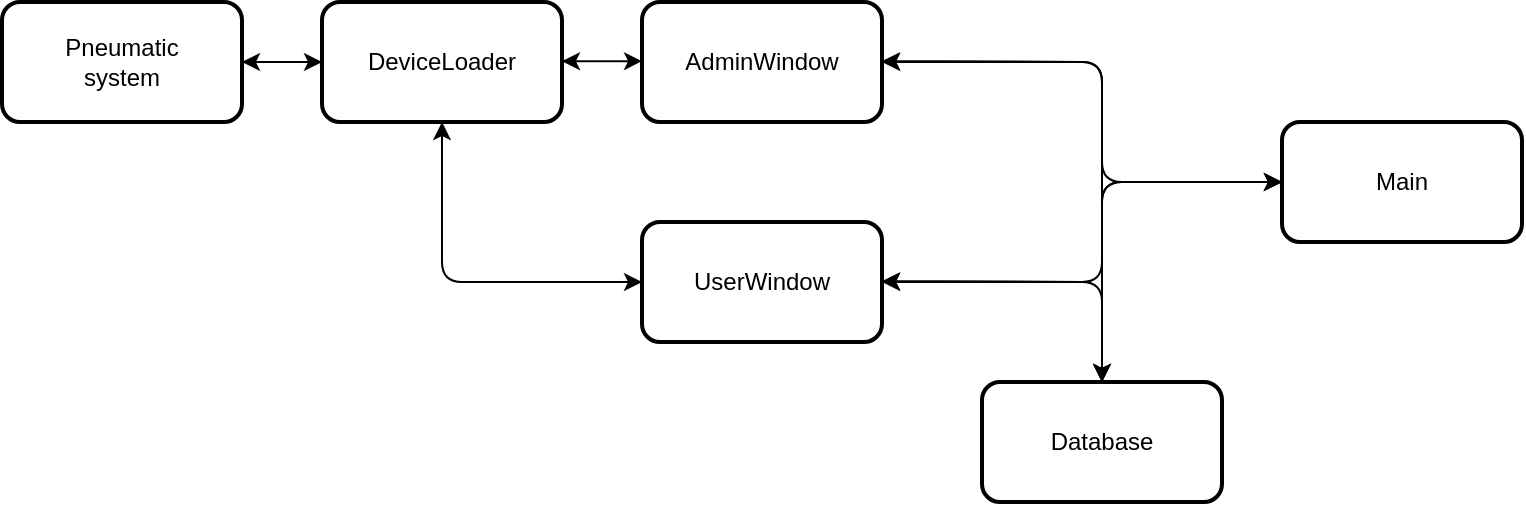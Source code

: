 <mxfile>
    <diagram id="qzhKzOzetnQySmMj17bs" name="Page-1">
        <mxGraphModel dx="786" dy="657" grid="1" gridSize="10" guides="1" tooltips="1" connect="1" arrows="1" fold="1" page="1" pageScale="1" pageWidth="827" pageHeight="1169" math="0" shadow="0">
            <root>
                <mxCell id="0"/>
                <mxCell id="1" parent="0"/>
                <mxCell id="3" value="Pneumatic&lt;br&gt;system" style="rounded=1;whiteSpace=wrap;html=1;strokeWidth=2;" vertex="1" parent="1">
                    <mxGeometry x="50" y="70" width="120" height="60" as="geometry"/>
                </mxCell>
                <mxCell id="4" value="DeviceLoader" style="rounded=1;whiteSpace=wrap;html=1;strokeWidth=2;" vertex="1" parent="1">
                    <mxGeometry x="210" y="70" width="120" height="60" as="geometry"/>
                </mxCell>
                <mxCell id="5" value="AdminWindow" style="rounded=1;whiteSpace=wrap;html=1;strokeWidth=2;" vertex="1" parent="1">
                    <mxGeometry x="370" y="70" width="120" height="60" as="geometry"/>
                </mxCell>
                <mxCell id="9" value="Main" style="rounded=1;whiteSpace=wrap;html=1;strokeWidth=2;" vertex="1" parent="1">
                    <mxGeometry x="690" y="130" width="120" height="60" as="geometry"/>
                </mxCell>
                <mxCell id="10" value="UserWindow" style="rounded=1;whiteSpace=wrap;html=1;strokeWidth=2;" vertex="1" parent="1">
                    <mxGeometry x="370" y="180" width="120" height="60" as="geometry"/>
                </mxCell>
                <mxCell id="11" value="Database" style="rounded=1;whiteSpace=wrap;html=1;strokeWidth=2;" vertex="1" parent="1">
                    <mxGeometry x="540" y="260" width="120" height="60" as="geometry"/>
                </mxCell>
                <mxCell id="13" value="" style="endArrow=classic;startArrow=classic;html=1;entryX=0;entryY=0.5;entryDx=0;entryDy=0;exitX=1;exitY=0.5;exitDx=0;exitDy=0;" edge="1" parent="1" source="3" target="4">
                    <mxGeometry width="50" height="50" relative="1" as="geometry">
                        <mxPoint x="150" y="190" as="sourcePoint"/>
                        <mxPoint x="200" y="140" as="targetPoint"/>
                    </mxGeometry>
                </mxCell>
                <mxCell id="15" value="" style="endArrow=classic;startArrow=classic;html=1;entryX=0;entryY=0.5;entryDx=0;entryDy=0;exitX=1;exitY=0.5;exitDx=0;exitDy=0;" edge="1" parent="1">
                    <mxGeometry width="50" height="50" relative="1" as="geometry">
                        <mxPoint x="330" y="99.58" as="sourcePoint"/>
                        <mxPoint x="370" y="99.58" as="targetPoint"/>
                        <Array as="points">
                            <mxPoint x="350" y="99.58"/>
                        </Array>
                    </mxGeometry>
                </mxCell>
                <mxCell id="16" value="" style="endArrow=classic;startArrow=classic;html=1;entryX=0;entryY=0.5;entryDx=0;entryDy=0;exitX=1;exitY=0.5;exitDx=0;exitDy=0;" edge="1" parent="1" target="9">
                    <mxGeometry width="50" height="50" relative="1" as="geometry">
                        <mxPoint x="490" y="99.58" as="sourcePoint"/>
                        <mxPoint x="530" y="99.58" as="targetPoint"/>
                        <Array as="points">
                            <mxPoint x="510" y="99.58"/>
                            <mxPoint x="600" y="100"/>
                            <mxPoint x="600" y="160"/>
                        </Array>
                    </mxGeometry>
                </mxCell>
                <mxCell id="17" value="" style="endArrow=classic;startArrow=classic;html=1;entryX=0;entryY=0.5;entryDx=0;entryDy=0;exitX=1;exitY=0.5;exitDx=0;exitDy=0;" edge="1" parent="1" target="9">
                    <mxGeometry width="50" height="50" relative="1" as="geometry">
                        <mxPoint x="490" y="209.58" as="sourcePoint"/>
                        <mxPoint x="530" y="209.58" as="targetPoint"/>
                        <Array as="points">
                            <mxPoint x="510" y="209.58"/>
                            <mxPoint x="600" y="210"/>
                            <mxPoint x="600" y="160"/>
                        </Array>
                    </mxGeometry>
                </mxCell>
                <mxCell id="18" value="" style="endArrow=classic;startArrow=classic;html=1;entryX=0;entryY=0.5;entryDx=0;entryDy=0;exitX=0.5;exitY=0;exitDx=0;exitDy=0;" edge="1" parent="1" source="11" target="9">
                    <mxGeometry width="50" height="50" relative="1" as="geometry">
                        <mxPoint x="620" y="200.0" as="sourcePoint"/>
                        <mxPoint x="660" y="200.0" as="targetPoint"/>
                        <Array as="points">
                            <mxPoint x="600" y="210"/>
                            <mxPoint x="600" y="160"/>
                        </Array>
                    </mxGeometry>
                </mxCell>
                <mxCell id="19" value="" style="endArrow=classic;startArrow=classic;html=1;entryX=0.5;entryY=0;entryDx=0;entryDy=0;exitX=1;exitY=0.5;exitDx=0;exitDy=0;" edge="1" parent="1" source="10" target="11">
                    <mxGeometry width="50" height="50" relative="1" as="geometry">
                        <mxPoint x="520" y="129.58" as="sourcePoint"/>
                        <mxPoint x="560" y="129.58" as="targetPoint"/>
                        <Array as="points">
                            <mxPoint x="600" y="210"/>
                        </Array>
                    </mxGeometry>
                </mxCell>
                <mxCell id="20" value="" style="endArrow=classic;startArrow=classic;html=1;entryX=0.5;entryY=0;entryDx=0;entryDy=0;exitX=1;exitY=0.5;exitDx=0;exitDy=0;" edge="1" parent="1" source="5" target="11">
                    <mxGeometry width="50" height="50" relative="1" as="geometry">
                        <mxPoint x="530" y="139.58" as="sourcePoint"/>
                        <mxPoint x="570" y="139.58" as="targetPoint"/>
                        <Array as="points">
                            <mxPoint x="600" y="100"/>
                        </Array>
                    </mxGeometry>
                </mxCell>
                <mxCell id="21" value="" style="endArrow=classic;startArrow=classic;html=1;entryX=0;entryY=0.5;entryDx=0;entryDy=0;exitX=0.5;exitY=1;exitDx=0;exitDy=0;" edge="1" parent="1" source="4" target="10">
                    <mxGeometry width="50" height="50" relative="1" as="geometry">
                        <mxPoint x="540" y="149.58" as="sourcePoint"/>
                        <mxPoint x="580" y="149.58" as="targetPoint"/>
                        <Array as="points">
                            <mxPoint x="270" y="210"/>
                        </Array>
                    </mxGeometry>
                </mxCell>
            </root>
        </mxGraphModel>
    </diagram>
</mxfile>